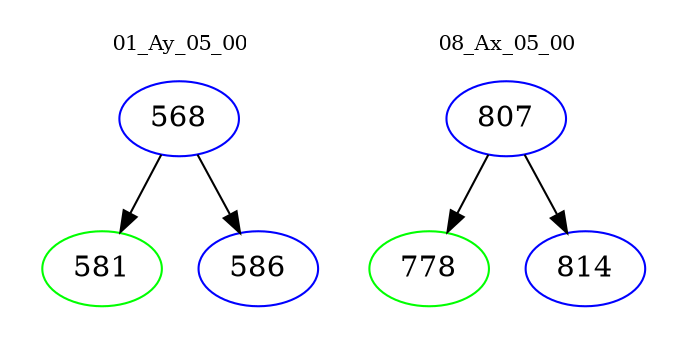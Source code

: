 digraph{
subgraph cluster_0 {
color = white
label = "01_Ay_05_00";
fontsize=10;
T0_568 [label="568", color="blue"]
T0_568 -> T0_581 [color="black"]
T0_581 [label="581", color="green"]
T0_568 -> T0_586 [color="black"]
T0_586 [label="586", color="blue"]
}
subgraph cluster_1 {
color = white
label = "08_Ax_05_00";
fontsize=10;
T1_807 [label="807", color="blue"]
T1_807 -> T1_778 [color="black"]
T1_778 [label="778", color="green"]
T1_807 -> T1_814 [color="black"]
T1_814 [label="814", color="blue"]
}
}
